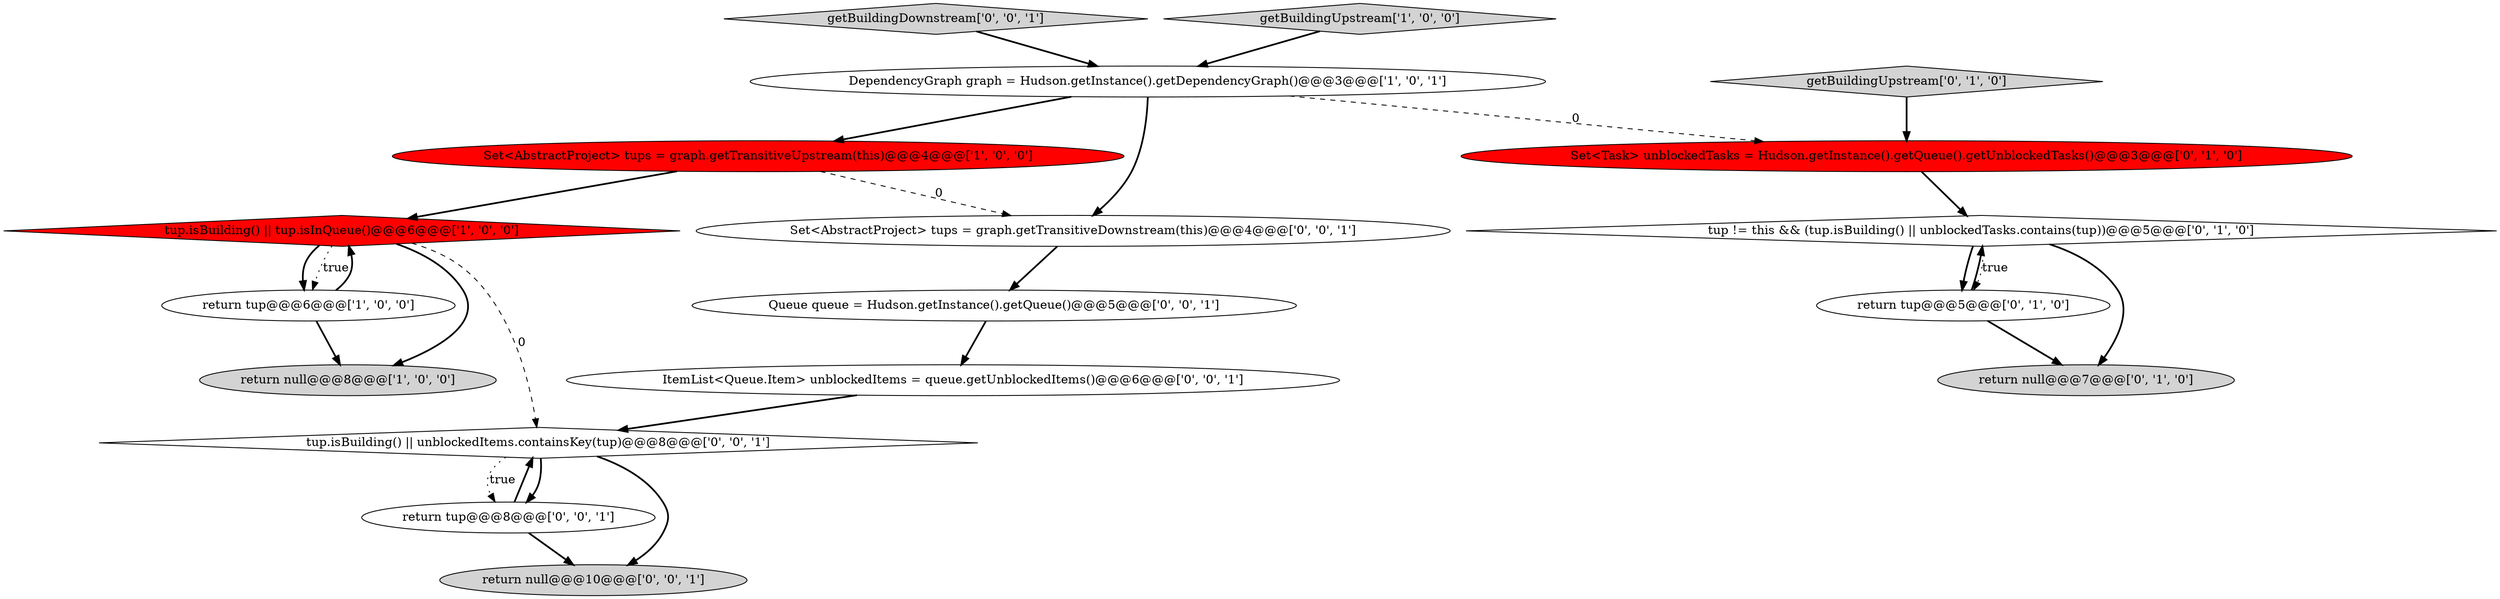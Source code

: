 digraph {
17 [style = filled, label = "getBuildingDownstream['0', '0', '1']", fillcolor = lightgray, shape = diamond image = "AAA0AAABBB3BBB"];
3 [style = filled, label = "Set<AbstractProject> tups = graph.getTransitiveUpstream(this)@@@4@@@['1', '0', '0']", fillcolor = red, shape = ellipse image = "AAA1AAABBB1BBB"];
13 [style = filled, label = "return null@@@10@@@['0', '0', '1']", fillcolor = lightgray, shape = ellipse image = "AAA0AAABBB3BBB"];
11 [style = filled, label = "ItemList<Queue.Item> unblockedItems = queue.getUnblockedItems()@@@6@@@['0', '0', '1']", fillcolor = white, shape = ellipse image = "AAA0AAABBB3BBB"];
14 [style = filled, label = "return tup@@@8@@@['0', '0', '1']", fillcolor = white, shape = ellipse image = "AAA0AAABBB3BBB"];
12 [style = filled, label = "Queue queue = Hudson.getInstance().getQueue()@@@5@@@['0', '0', '1']", fillcolor = white, shape = ellipse image = "AAA0AAABBB3BBB"];
9 [style = filled, label = "return tup@@@5@@@['0', '1', '0']", fillcolor = white, shape = ellipse image = "AAA0AAABBB2BBB"];
7 [style = filled, label = "getBuildingUpstream['0', '1', '0']", fillcolor = lightgray, shape = diamond image = "AAA0AAABBB2BBB"];
8 [style = filled, label = "return null@@@7@@@['0', '1', '0']", fillcolor = lightgray, shape = ellipse image = "AAA0AAABBB2BBB"];
10 [style = filled, label = "tup != this && (tup.isBuilding() || unblockedTasks.contains(tup))@@@5@@@['0', '1', '0']", fillcolor = white, shape = diamond image = "AAA0AAABBB2BBB"];
2 [style = filled, label = "tup.isBuilding() || tup.isInQueue()@@@6@@@['1', '0', '0']", fillcolor = red, shape = diamond image = "AAA1AAABBB1BBB"];
16 [style = filled, label = "Set<AbstractProject> tups = graph.getTransitiveDownstream(this)@@@4@@@['0', '0', '1']", fillcolor = white, shape = ellipse image = "AAA0AAABBB3BBB"];
5 [style = filled, label = "DependencyGraph graph = Hudson.getInstance().getDependencyGraph()@@@3@@@['1', '0', '1']", fillcolor = white, shape = ellipse image = "AAA0AAABBB1BBB"];
1 [style = filled, label = "return tup@@@6@@@['1', '0', '0']", fillcolor = white, shape = ellipse image = "AAA0AAABBB1BBB"];
6 [style = filled, label = "Set<Task> unblockedTasks = Hudson.getInstance().getQueue().getUnblockedTasks()@@@3@@@['0', '1', '0']", fillcolor = red, shape = ellipse image = "AAA1AAABBB2BBB"];
0 [style = filled, label = "return null@@@8@@@['1', '0', '0']", fillcolor = lightgray, shape = ellipse image = "AAA0AAABBB1BBB"];
4 [style = filled, label = "getBuildingUpstream['1', '0', '0']", fillcolor = lightgray, shape = diamond image = "AAA0AAABBB1BBB"];
15 [style = filled, label = "tup.isBuilding() || unblockedItems.containsKey(tup)@@@8@@@['0', '0', '1']", fillcolor = white, shape = diamond image = "AAA0AAABBB3BBB"];
5->3 [style = bold, label=""];
17->5 [style = bold, label=""];
15->13 [style = bold, label=""];
15->14 [style = bold, label=""];
2->1 [style = bold, label=""];
12->11 [style = bold, label=""];
1->0 [style = bold, label=""];
9->10 [style = bold, label=""];
15->14 [style = dotted, label="true"];
9->8 [style = bold, label=""];
10->9 [style = dotted, label="true"];
11->15 [style = bold, label=""];
2->15 [style = dashed, label="0"];
5->16 [style = bold, label=""];
2->0 [style = bold, label=""];
5->6 [style = dashed, label="0"];
3->2 [style = bold, label=""];
10->8 [style = bold, label=""];
2->1 [style = dotted, label="true"];
6->10 [style = bold, label=""];
7->6 [style = bold, label=""];
14->15 [style = bold, label=""];
1->2 [style = bold, label=""];
10->9 [style = bold, label=""];
14->13 [style = bold, label=""];
4->5 [style = bold, label=""];
16->12 [style = bold, label=""];
3->16 [style = dashed, label="0"];
}
